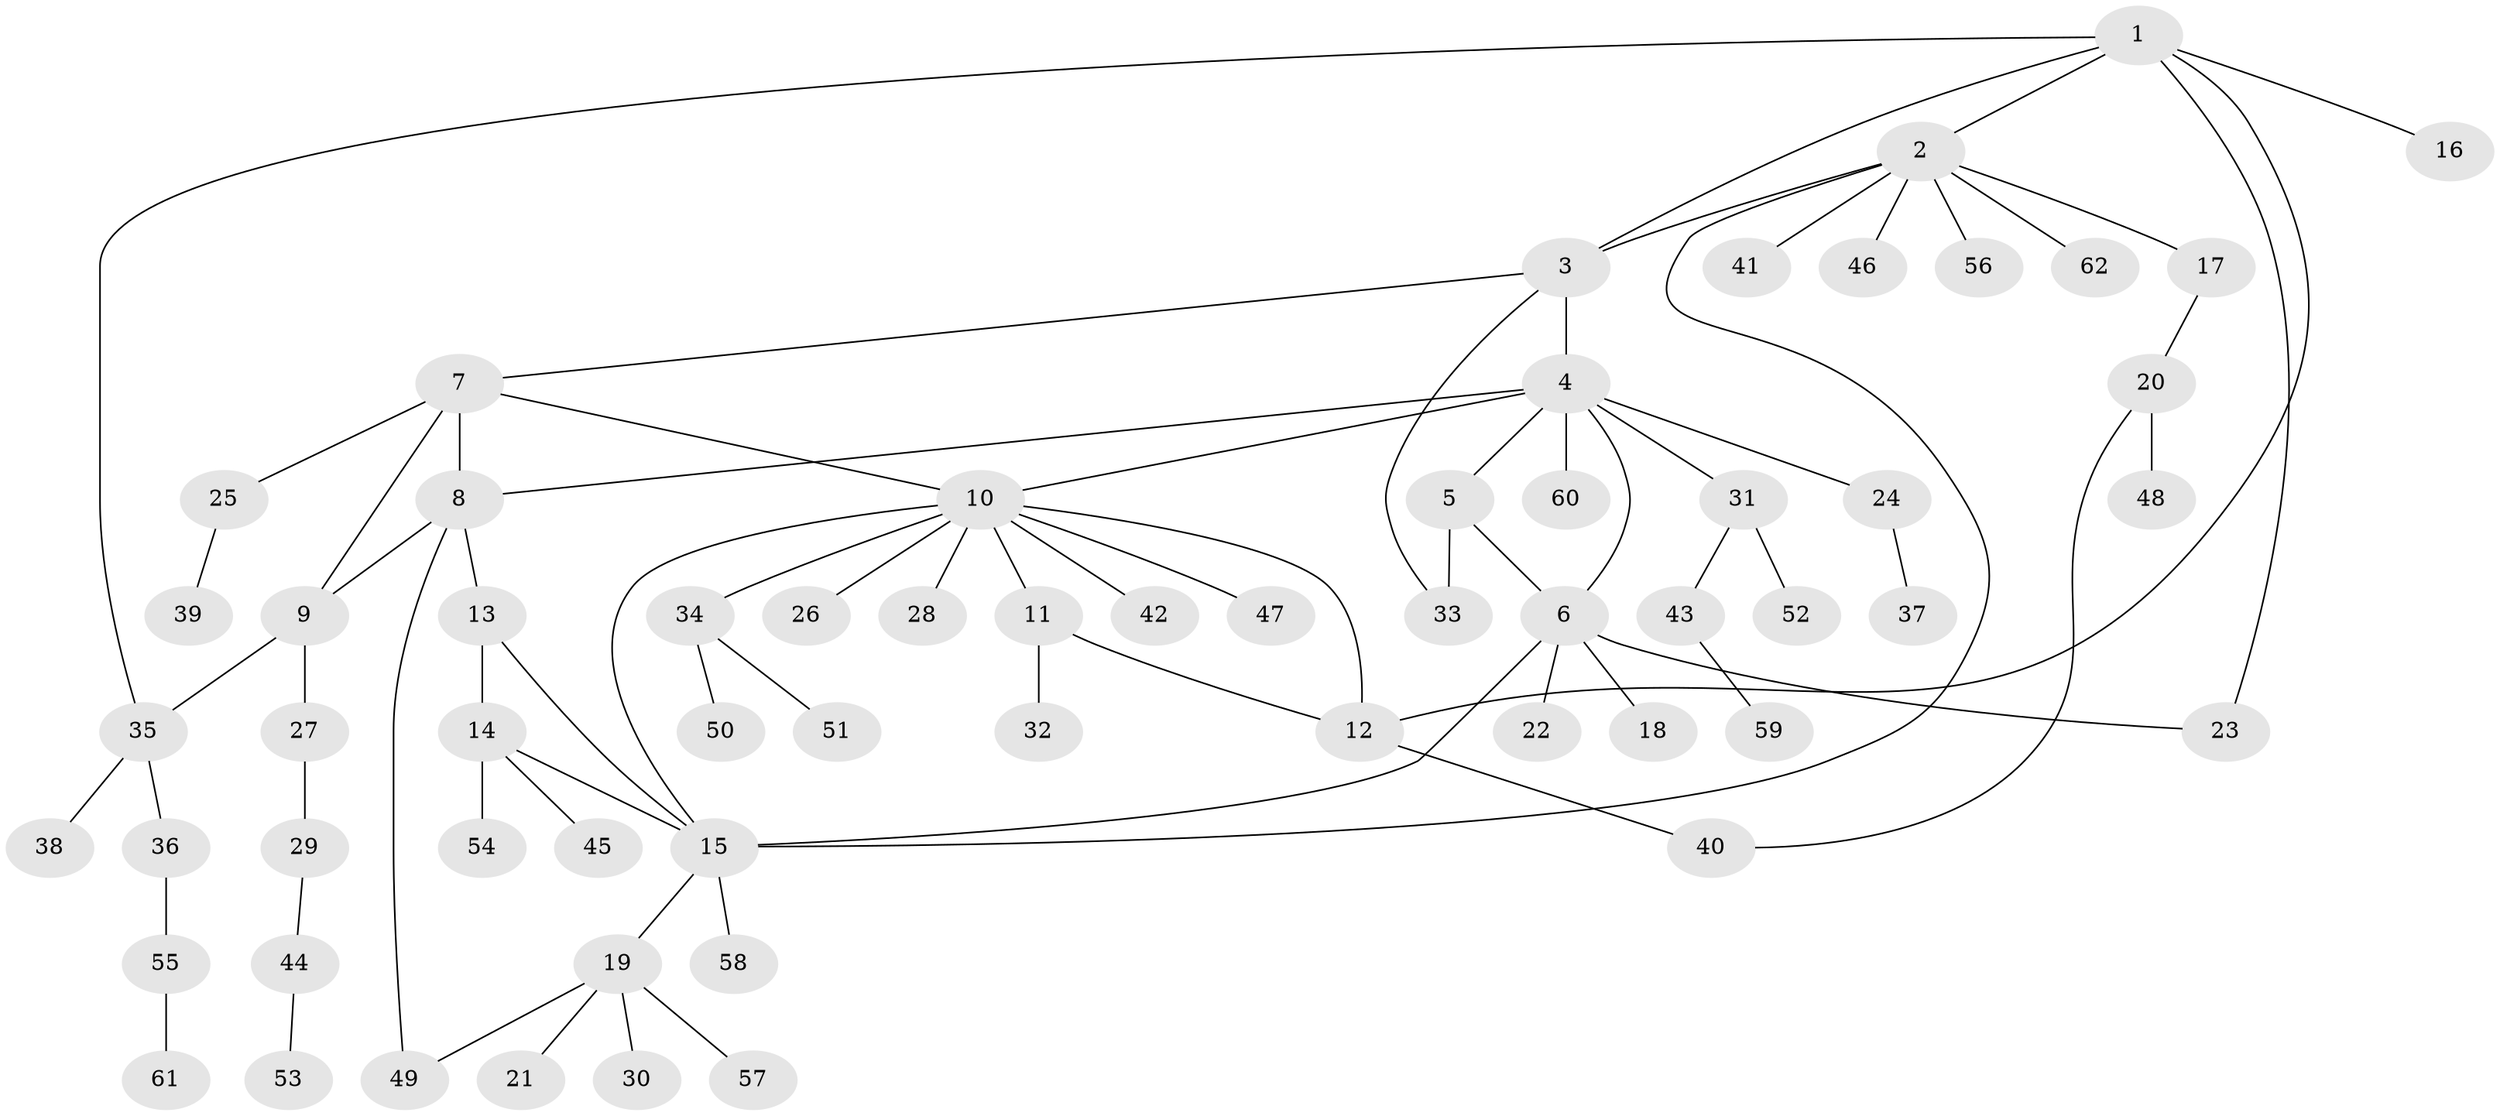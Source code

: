 // Generated by graph-tools (version 1.1) at 2025/50/03/09/25 03:50:38]
// undirected, 62 vertices, 77 edges
graph export_dot {
graph [start="1"]
  node [color=gray90,style=filled];
  1;
  2;
  3;
  4;
  5;
  6;
  7;
  8;
  9;
  10;
  11;
  12;
  13;
  14;
  15;
  16;
  17;
  18;
  19;
  20;
  21;
  22;
  23;
  24;
  25;
  26;
  27;
  28;
  29;
  30;
  31;
  32;
  33;
  34;
  35;
  36;
  37;
  38;
  39;
  40;
  41;
  42;
  43;
  44;
  45;
  46;
  47;
  48;
  49;
  50;
  51;
  52;
  53;
  54;
  55;
  56;
  57;
  58;
  59;
  60;
  61;
  62;
  1 -- 2;
  1 -- 3;
  1 -- 12;
  1 -- 16;
  1 -- 23;
  1 -- 35;
  2 -- 3;
  2 -- 15;
  2 -- 17;
  2 -- 41;
  2 -- 46;
  2 -- 56;
  2 -- 62;
  3 -- 4;
  3 -- 7;
  3 -- 33;
  4 -- 5;
  4 -- 6;
  4 -- 8;
  4 -- 10;
  4 -- 24;
  4 -- 31;
  4 -- 60;
  5 -- 6;
  5 -- 33;
  6 -- 15;
  6 -- 18;
  6 -- 22;
  6 -- 23;
  7 -- 8;
  7 -- 9;
  7 -- 10;
  7 -- 25;
  8 -- 9;
  8 -- 13;
  8 -- 49;
  9 -- 27;
  9 -- 35;
  10 -- 11;
  10 -- 12;
  10 -- 15;
  10 -- 26;
  10 -- 28;
  10 -- 34;
  10 -- 42;
  10 -- 47;
  11 -- 12;
  11 -- 32;
  12 -- 40;
  13 -- 14;
  13 -- 15;
  14 -- 15;
  14 -- 45;
  14 -- 54;
  15 -- 19;
  15 -- 58;
  17 -- 20;
  19 -- 21;
  19 -- 30;
  19 -- 49;
  19 -- 57;
  20 -- 40;
  20 -- 48;
  24 -- 37;
  25 -- 39;
  27 -- 29;
  29 -- 44;
  31 -- 43;
  31 -- 52;
  34 -- 50;
  34 -- 51;
  35 -- 36;
  35 -- 38;
  36 -- 55;
  43 -- 59;
  44 -- 53;
  55 -- 61;
}
